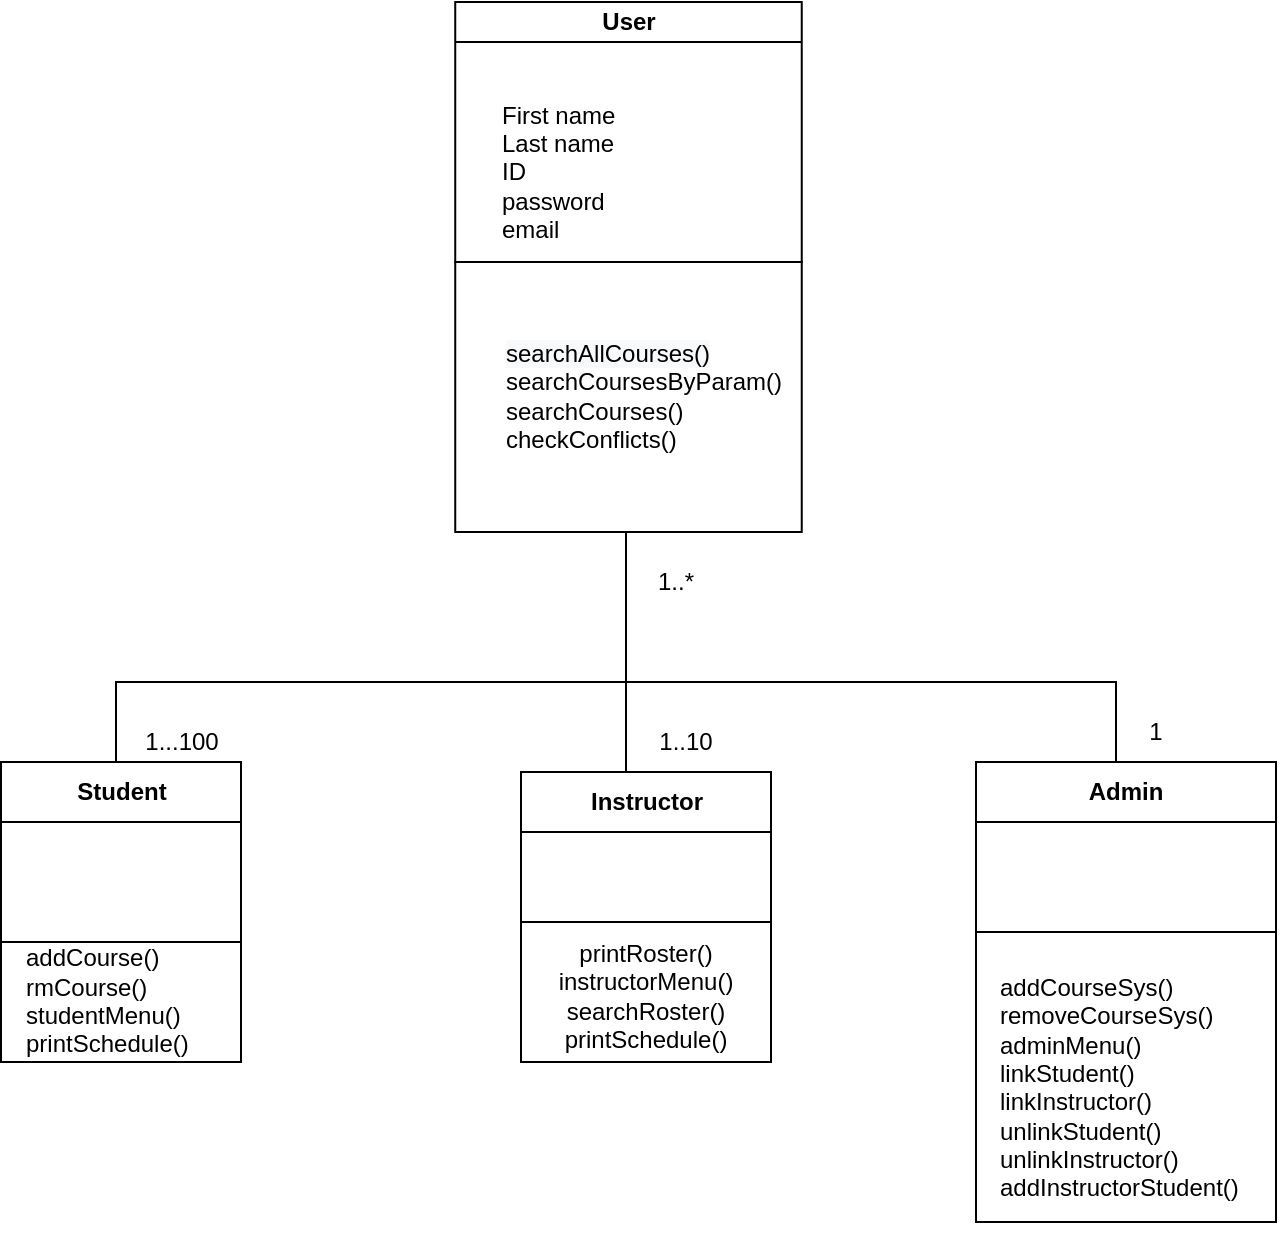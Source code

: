 <mxfile version="13.4.9" type="github">
  <diagram id="9cIOM07T9-YGNOXP-FdK" name="Page-1">
    <mxGraphModel dx="1445" dy="697" grid="1" gridSize="10" guides="1" tooltips="1" connect="1" arrows="1" fold="1" page="1" pageScale="1" pageWidth="850" pageHeight="1100" math="0" shadow="0">
      <root>
        <mxCell id="0" />
        <mxCell id="1" parent="0" />
        <mxCell id="Vj7BrCkwcQRklzfHVXEM-1" value="First name&amp;nbsp;&lt;br&gt;Last name&lt;br&gt;ID&lt;br&gt;&lt;div&gt;password&lt;br&gt;&lt;/div&gt;&lt;div&gt;email&lt;br&gt;&lt;/div&gt;" style="text;html=1;strokeColor=none;fillColor=none;align=left;verticalAlign=middle;whiteSpace=wrap;rounded=0;" parent="1" vertex="1">
          <mxGeometry x="351.25" y="80" width="130" height="50" as="geometry" />
        </mxCell>
        <mxCell id="Vj7BrCkwcQRklzfHVXEM-10" value="&lt;br&gt;&lt;div&gt;&lt;span style=&quot;color: rgb(0 , 0 , 0) ; font-family: &amp;#34;helvetica&amp;#34; ; font-size: 12px ; font-style: normal ; font-weight: 400 ; letter-spacing: normal ; text-indent: 0px ; text-transform: none ; word-spacing: 0px ; background-color: rgb(248 , 249 , 250) ; display: inline ; float: none&quot;&gt;searchAllCourses()&lt;br&gt;&lt;/span&gt;&lt;/div&gt;&lt;div&gt;searchCoursesByParam()&lt;/div&gt;&lt;div&gt;searchCourses()&lt;/div&gt;&lt;div&gt;checkConflicts()&lt;br&gt;&lt;span style=&quot;color: rgb(0 , 0 , 0) ; font-family: &amp;#34;helvetica&amp;#34; ; font-size: 12px ; font-style: normal ; font-weight: 400 ; letter-spacing: normal ; text-indent: 0px ; text-transform: none ; word-spacing: 0px ; background-color: rgb(248 , 249 , 250) ; display: inline ; float: none&quot;&gt;&lt;/span&gt;&lt;/div&gt;&lt;div&gt;&lt;span style=&quot;color: rgb(0 , 0 , 0) ; font-family: &amp;#34;helvetica&amp;#34; ; font-size: 12px ; font-style: normal ; font-weight: 400 ; letter-spacing: normal ; text-indent: 0px ; text-transform: none ; word-spacing: 0px ; background-color: rgb(248 , 249 , 250) ; display: inline ; float: none&quot;&gt;&lt;/span&gt;&lt;/div&gt;" style="text;html=1;strokeColor=none;fillColor=none;align=left;verticalAlign=middle;whiteSpace=wrap;rounded=0;" parent="1" vertex="1">
          <mxGeometry x="352.5" y="190" width="80" height="40" as="geometry" />
        </mxCell>
        <mxCell id="NWayfmKOfdbWDNxdP-Yo-30" style="edgeStyle=orthogonalEdgeStyle;rounded=0;orthogonalLoop=1;jettySize=auto;html=1;endArrow=none;endFill=0;gradientColor=none;" parent="1" source="Vj7BrCkwcQRklzfHVXEM-3" target="Vj7BrCkwcQRklzfHVXEM-31" edge="1">
          <mxGeometry relative="1" as="geometry">
            <Array as="points">
              <mxPoint x="415" y="360" />
              <mxPoint x="660" y="360" />
            </Array>
          </mxGeometry>
        </mxCell>
        <mxCell id="NWayfmKOfdbWDNxdP-Yo-31" style="edgeStyle=orthogonalEdgeStyle;rounded=0;orthogonalLoop=1;jettySize=auto;html=1;endArrow=none;endFill=0;gradientColor=none;" parent="1" source="Vj7BrCkwcQRklzfHVXEM-3" edge="1">
          <mxGeometry relative="1" as="geometry">
            <mxPoint x="160" y="400" as="targetPoint" />
            <Array as="points">
              <mxPoint x="415" y="360" />
              <mxPoint x="160" y="360" />
            </Array>
          </mxGeometry>
        </mxCell>
        <mxCell id="NWayfmKOfdbWDNxdP-Yo-33" style="edgeStyle=orthogonalEdgeStyle;rounded=0;orthogonalLoop=1;jettySize=auto;html=1;entryX=0.448;entryY=0.007;entryDx=0;entryDy=0;entryPerimeter=0;endArrow=none;endFill=0;gradientColor=none;" parent="1" source="Vj7BrCkwcQRklzfHVXEM-3" target="Vj7BrCkwcQRklzfHVXEM-22" edge="1">
          <mxGeometry relative="1" as="geometry">
            <Array as="points">
              <mxPoint x="415" y="355" />
              <mxPoint x="415" y="355" />
            </Array>
          </mxGeometry>
        </mxCell>
        <mxCell id="NWayfmKOfdbWDNxdP-Yo-62" value="&lt;br&gt;&lt;div&gt;&lt;br&gt;&lt;/div&gt;&lt;div&gt;addCourse()&lt;/div&gt;&lt;div&gt;rmCourse()&lt;/div&gt;&lt;div&gt;studentMenu()&lt;/div&gt;&lt;div&gt;printSchedule()&lt;br&gt;&lt;/div&gt;" style="text;html=1;strokeColor=none;fillColor=none;align=left;verticalAlign=middle;whiteSpace=wrap;rounded=0;" parent="1" vertex="1">
          <mxGeometry x="112.5" y="480" width="100" height="50" as="geometry" />
        </mxCell>
        <mxCell id="NWayfmKOfdbWDNxdP-Yo-65" value="&lt;div&gt;&lt;br&gt;&lt;/div&gt;&lt;div&gt;printRoster()&lt;/div&gt;&lt;div&gt;instructorMenu()&lt;/div&gt;&lt;div&gt;searchRoster()&lt;/div&gt;&lt;div&gt;printSchedule()&lt;br&gt;&lt;/div&gt;" style="text;html=1;strokeColor=none;fillColor=none;align=center;verticalAlign=middle;whiteSpace=wrap;rounded=0;" parent="1" vertex="1">
          <mxGeometry x="405" y="500" width="40" height="20" as="geometry" />
        </mxCell>
        <mxCell id="NWayfmKOfdbWDNxdP-Yo-69" value="&lt;div&gt;addCourseSys()&lt;/div&gt;&lt;div&gt;removeCourseSys()&lt;/div&gt;&lt;div&gt;adminMenu()&lt;/div&gt;&lt;div&gt;linkStudent()&lt;/div&gt;&lt;div&gt;linkInstructor()&lt;/div&gt;&lt;div&gt;unlinkStudent()&lt;/div&gt;&lt;div&gt;unlinkInstructor()&lt;/div&gt;&lt;div&gt;addInstructorStudent()&lt;/div&gt;&lt;div&gt;&lt;br&gt;&lt;/div&gt;" style="text;html=1;strokeColor=none;fillColor=none;align=left;verticalAlign=middle;whiteSpace=wrap;rounded=0;" parent="1" vertex="1">
          <mxGeometry x="600" y="550" width="100" height="40" as="geometry" />
        </mxCell>
        <mxCell id="8MISTg_AA7snmI9OG9AJ-60" value="1" style="text;html=1;strokeColor=none;fillColor=none;align=center;verticalAlign=middle;whiteSpace=wrap;rounded=0;" parent="1" vertex="1">
          <mxGeometry x="660" y="375" width="40" height="20" as="geometry" />
        </mxCell>
        <mxCell id="8MISTg_AA7snmI9OG9AJ-61" value="1...100" style="text;html=1;strokeColor=none;fillColor=none;align=center;verticalAlign=middle;whiteSpace=wrap;rounded=0;" parent="1" vertex="1">
          <mxGeometry x="172.5" y="380" width="40" height="20" as="geometry" />
        </mxCell>
        <mxCell id="8MISTg_AA7snmI9OG9AJ-62" value="1..10" style="text;html=1;strokeColor=none;fillColor=none;align=center;verticalAlign=middle;whiteSpace=wrap;rounded=0;" parent="1" vertex="1">
          <mxGeometry x="425" y="390" width="40" as="geometry" />
        </mxCell>
        <mxCell id="8MISTg_AA7snmI9OG9AJ-63" value="1..*" style="text;html=1;strokeColor=none;fillColor=none;align=center;verticalAlign=middle;whiteSpace=wrap;rounded=0;" parent="1" vertex="1">
          <mxGeometry x="420" y="300" width="40" height="20" as="geometry" />
        </mxCell>
        <mxCell id="Vj7BrCkwcQRklzfHVXEM-22" value="Instructor" style="shape=table;html=1;whiteSpace=wrap;startSize=30;container=1;collapsible=0;childLayout=tableLayout;fixedRows=1;rowLines=0;fontStyle=1;align=center;columnLines=0;" parent="1" vertex="1">
          <mxGeometry x="362.5" y="405" width="125" height="145" as="geometry" />
        </mxCell>
        <mxCell id="Vj7BrCkwcQRklzfHVXEM-23" value="" style="shape=partialRectangle;html=1;whiteSpace=wrap;collapsible=0;dropTarget=0;pointerEvents=0;fillColor=none;top=0;left=0;bottom=1;right=0;points=[[0,0.5],[1,0.5]];portConstraint=eastwest;gradientColor=none;" parent="Vj7BrCkwcQRklzfHVXEM-22" vertex="1">
          <mxGeometry y="30" width="125" height="45" as="geometry" />
        </mxCell>
        <mxCell id="Vj7BrCkwcQRklzfHVXEM-24" value="" style="shape=partialRectangle;html=1;whiteSpace=wrap;connectable=0;fillColor=none;top=0;left=0;bottom=0;right=0;overflow=hidden;gradientColor=none;" parent="Vj7BrCkwcQRklzfHVXEM-23" vertex="1">
          <mxGeometry width="75" height="45" as="geometry" />
        </mxCell>
        <mxCell id="Vj7BrCkwcQRklzfHVXEM-25" value="" style="shape=partialRectangle;html=1;whiteSpace=wrap;connectable=0;fillColor=none;top=0;left=0;bottom=0;right=0;align=left;spacingLeft=6;overflow=hidden;allowArrows=1;gradientColor=none;" parent="Vj7BrCkwcQRklzfHVXEM-23" vertex="1">
          <mxGeometry x="75" width="50" height="45" as="geometry" />
        </mxCell>
        <mxCell id="Vj7BrCkwcQRklzfHVXEM-26" value="" style="shape=partialRectangle;html=1;whiteSpace=wrap;collapsible=0;dropTarget=0;pointerEvents=0;fillColor=none;top=0;left=0;bottom=0;right=0;points=[[0,0.5],[1,0.5]];portConstraint=eastwest;gradientColor=none;" parent="Vj7BrCkwcQRklzfHVXEM-22" vertex="1">
          <mxGeometry y="75" width="125" height="30" as="geometry" />
        </mxCell>
        <mxCell id="Vj7BrCkwcQRklzfHVXEM-27" value="" style="shape=partialRectangle;html=1;whiteSpace=wrap;connectable=0;fillColor=none;top=0;left=0;bottom=0;right=0;overflow=hidden;align=left;gradientColor=none;" parent="Vj7BrCkwcQRklzfHVXEM-26" vertex="1">
          <mxGeometry width="75" height="30" as="geometry" />
        </mxCell>
        <mxCell id="Vj7BrCkwcQRklzfHVXEM-28" value="" style="shape=partialRectangle;html=1;whiteSpace=wrap;connectable=0;fillColor=none;top=0;left=0;bottom=0;right=0;align=left;spacingLeft=6;overflow=hidden;gradientColor=none;" parent="Vj7BrCkwcQRklzfHVXEM-26" vertex="1">
          <mxGeometry x="75" width="50" height="30" as="geometry" />
        </mxCell>
        <mxCell id="Vj7BrCkwcQRklzfHVXEM-3" value="User" style="shape=table;html=1;whiteSpace=wrap;startSize=20;container=1;collapsible=0;childLayout=tableLayout;fixedRows=1;rowLines=0;fontStyle=1;align=center;columnLines=0;" parent="1" vertex="1">
          <mxGeometry x="329.62" y="20" width="173.25" height="265" as="geometry" />
        </mxCell>
        <mxCell id="Vj7BrCkwcQRklzfHVXEM-4" value="" style="shape=partialRectangle;html=1;whiteSpace=wrap;collapsible=0;dropTarget=0;pointerEvents=0;fillColor=none;top=0;left=0;bottom=1;right=0;points=[[0,0.5],[1,0.5]];portConstraint=eastwest;gradientColor=none;" parent="Vj7BrCkwcQRklzfHVXEM-3" vertex="1">
          <mxGeometry y="20" width="173.25" height="110" as="geometry" />
        </mxCell>
        <mxCell id="Vj7BrCkwcQRklzfHVXEM-5" value="" style="shape=partialRectangle;html=1;whiteSpace=wrap;connectable=0;fillColor=none;top=0;left=0;bottom=0;right=0;overflow=hidden;" parent="Vj7BrCkwcQRklzfHVXEM-4" vertex="1">
          <mxGeometry width="20" height="110" as="geometry" />
        </mxCell>
        <mxCell id="Vj7BrCkwcQRklzfHVXEM-6" value="" style="shape=partialRectangle;html=1;whiteSpace=wrap;connectable=0;fillColor=none;top=0;left=0;bottom=0;right=0;align=left;spacingLeft=6;overflow=hidden;allowArrows=1;gradientColor=none;" parent="Vj7BrCkwcQRklzfHVXEM-4" vertex="1">
          <mxGeometry x="20" width="153" height="110" as="geometry" />
        </mxCell>
        <mxCell id="Vj7BrCkwcQRklzfHVXEM-7" value="" style="shape=partialRectangle;html=1;whiteSpace=wrap;collapsible=0;dropTarget=0;pointerEvents=0;fillColor=none;top=0;left=0;bottom=0;right=0;points=[[0,0.5],[1,0.5]];portConstraint=eastwest;gradientColor=none;" parent="Vj7BrCkwcQRklzfHVXEM-3" vertex="1">
          <mxGeometry y="130" width="173.25" height="120" as="geometry" />
        </mxCell>
        <mxCell id="Vj7BrCkwcQRklzfHVXEM-8" value="" style="shape=partialRectangle;html=1;whiteSpace=wrap;connectable=0;fillColor=none;top=0;left=0;bottom=0;right=0;overflow=hidden;align=left;" parent="Vj7BrCkwcQRklzfHVXEM-7" vertex="1">
          <mxGeometry width="20" height="120" as="geometry" />
        </mxCell>
        <mxCell id="Vj7BrCkwcQRklzfHVXEM-9" value="" style="shape=partialRectangle;html=1;whiteSpace=wrap;connectable=0;fillColor=none;top=0;left=0;bottom=0;right=0;align=left;spacingLeft=6;overflow=hidden;gradientColor=none;" parent="Vj7BrCkwcQRklzfHVXEM-7" vertex="1">
          <mxGeometry x="20" width="153" height="120" as="geometry" />
        </mxCell>
        <mxCell id="Vj7BrCkwcQRklzfHVXEM-31" value="Admin" style="shape=table;html=1;whiteSpace=wrap;startSize=30;container=1;collapsible=0;childLayout=tableLayout;fixedRows=1;rowLines=0;fontStyle=1;align=center;columnLines=0;" parent="1" vertex="1">
          <mxGeometry x="590" y="400" width="150" height="230" as="geometry" />
        </mxCell>
        <mxCell id="Vj7BrCkwcQRklzfHVXEM-32" value="" style="shape=partialRectangle;html=1;whiteSpace=wrap;collapsible=0;dropTarget=0;pointerEvents=0;fillColor=none;top=0;left=0;bottom=1;right=0;points=[[0,0.5],[1,0.5]];portConstraint=eastwest;" parent="Vj7BrCkwcQRklzfHVXEM-31" vertex="1">
          <mxGeometry y="30" width="150" height="55" as="geometry" />
        </mxCell>
        <mxCell id="Vj7BrCkwcQRklzfHVXEM-33" value="" style="shape=partialRectangle;html=1;whiteSpace=wrap;connectable=0;fillColor=none;top=0;left=0;bottom=0;right=0;overflow=hidden;" parent="Vj7BrCkwcQRklzfHVXEM-32" vertex="1">
          <mxGeometry width="118" height="55" as="geometry" />
        </mxCell>
        <mxCell id="Vj7BrCkwcQRklzfHVXEM-34" value="" style="shape=partialRectangle;html=1;whiteSpace=wrap;connectable=0;fillColor=none;top=0;left=0;bottom=0;right=0;align=left;spacingLeft=6;overflow=hidden;allowArrows=1;gradientColor=none;" parent="Vj7BrCkwcQRklzfHVXEM-32" vertex="1">
          <mxGeometry x="118" width="32" height="55" as="geometry" />
        </mxCell>
        <mxCell id="Vj7BrCkwcQRklzfHVXEM-35" value="" style="shape=partialRectangle;html=1;whiteSpace=wrap;collapsible=0;dropTarget=0;pointerEvents=0;fillColor=none;top=0;left=0;bottom=0;right=0;points=[[0,0.5],[1,0.5]];portConstraint=eastwest;gradientColor=none;" parent="Vj7BrCkwcQRklzfHVXEM-31" vertex="1">
          <mxGeometry y="85" width="150" height="80" as="geometry" />
        </mxCell>
        <mxCell id="Vj7BrCkwcQRklzfHVXEM-36" value="" style="shape=partialRectangle;html=1;whiteSpace=wrap;connectable=0;fillColor=none;top=0;left=0;bottom=0;right=0;overflow=hidden;align=left;gradientColor=none;" parent="Vj7BrCkwcQRklzfHVXEM-35" vertex="1">
          <mxGeometry width="118" height="80" as="geometry" />
        </mxCell>
        <mxCell id="Vj7BrCkwcQRklzfHVXEM-37" value="" style="shape=partialRectangle;html=1;whiteSpace=wrap;connectable=0;fillColor=none;top=0;left=0;bottom=0;right=0;align=left;spacingLeft=6;overflow=hidden;gradientColor=none;" parent="Vj7BrCkwcQRklzfHVXEM-35" vertex="1">
          <mxGeometry x="118" width="32" height="80" as="geometry" />
        </mxCell>
        <mxCell id="NWayfmKOfdbWDNxdP-Yo-44" value="Student" style="shape=table;html=1;whiteSpace=wrap;startSize=30;container=1;collapsible=0;childLayout=tableLayout;fixedRows=1;rowLines=0;fontStyle=1;align=center;columnLines=0;" parent="1" vertex="1">
          <mxGeometry x="102.5" y="400" width="120" height="150" as="geometry" />
        </mxCell>
        <mxCell id="NWayfmKOfdbWDNxdP-Yo-45" value="" style="shape=partialRectangle;html=1;whiteSpace=wrap;collapsible=0;dropTarget=0;pointerEvents=0;fillColor=none;top=0;left=0;bottom=1;right=0;points=[[0,0.5],[1,0.5]];portConstraint=eastwest;gradientColor=none;" parent="NWayfmKOfdbWDNxdP-Yo-44" vertex="1">
          <mxGeometry y="30" width="120" height="60" as="geometry" />
        </mxCell>
        <mxCell id="NWayfmKOfdbWDNxdP-Yo-46" value="" style="shape=partialRectangle;html=1;whiteSpace=wrap;connectable=0;fillColor=none;top=0;left=0;bottom=0;right=0;overflow=hidden;" parent="NWayfmKOfdbWDNxdP-Yo-45" vertex="1">
          <mxGeometry width="30" height="60" as="geometry" />
        </mxCell>
        <mxCell id="NWayfmKOfdbWDNxdP-Yo-47" value="" style="shape=partialRectangle;html=1;whiteSpace=wrap;connectable=0;fillColor=none;top=0;left=0;bottom=0;right=0;align=left;spacingLeft=6;overflow=hidden;allowArrows=1;gradientColor=none;" parent="NWayfmKOfdbWDNxdP-Yo-45" vertex="1">
          <mxGeometry x="30" width="90" height="60" as="geometry" />
        </mxCell>
        <mxCell id="NWayfmKOfdbWDNxdP-Yo-48" value="" style="shape=partialRectangle;html=1;whiteSpace=wrap;collapsible=0;dropTarget=0;pointerEvents=0;fillColor=none;top=0;left=0;bottom=0;right=0;points=[[0,0.5],[1,0.5]];portConstraint=eastwest;gradientColor=none;" parent="NWayfmKOfdbWDNxdP-Yo-44" vertex="1">
          <mxGeometry y="90" width="120" height="40" as="geometry" />
        </mxCell>
        <mxCell id="NWayfmKOfdbWDNxdP-Yo-49" value="&lt;div&gt;&lt;br&gt;&lt;/div&gt;&lt;div&gt;&lt;br&gt;&lt;/div&gt;" style="shape=partialRectangle;html=1;whiteSpace=wrap;connectable=0;fillColor=none;top=0;left=0;bottom=0;right=0;overflow=hidden;align=left;gradientColor=none;" parent="NWayfmKOfdbWDNxdP-Yo-48" vertex="1">
          <mxGeometry width="30" height="40" as="geometry" />
        </mxCell>
        <mxCell id="NWayfmKOfdbWDNxdP-Yo-50" value="" style="shape=partialRectangle;html=1;whiteSpace=wrap;connectable=0;fillColor=none;top=0;left=0;bottom=0;right=0;align=left;spacingLeft=6;overflow=hidden;gradientColor=none;" parent="NWayfmKOfdbWDNxdP-Yo-48" vertex="1">
          <mxGeometry x="30" width="90" height="40" as="geometry" />
        </mxCell>
      </root>
    </mxGraphModel>
  </diagram>
</mxfile>
